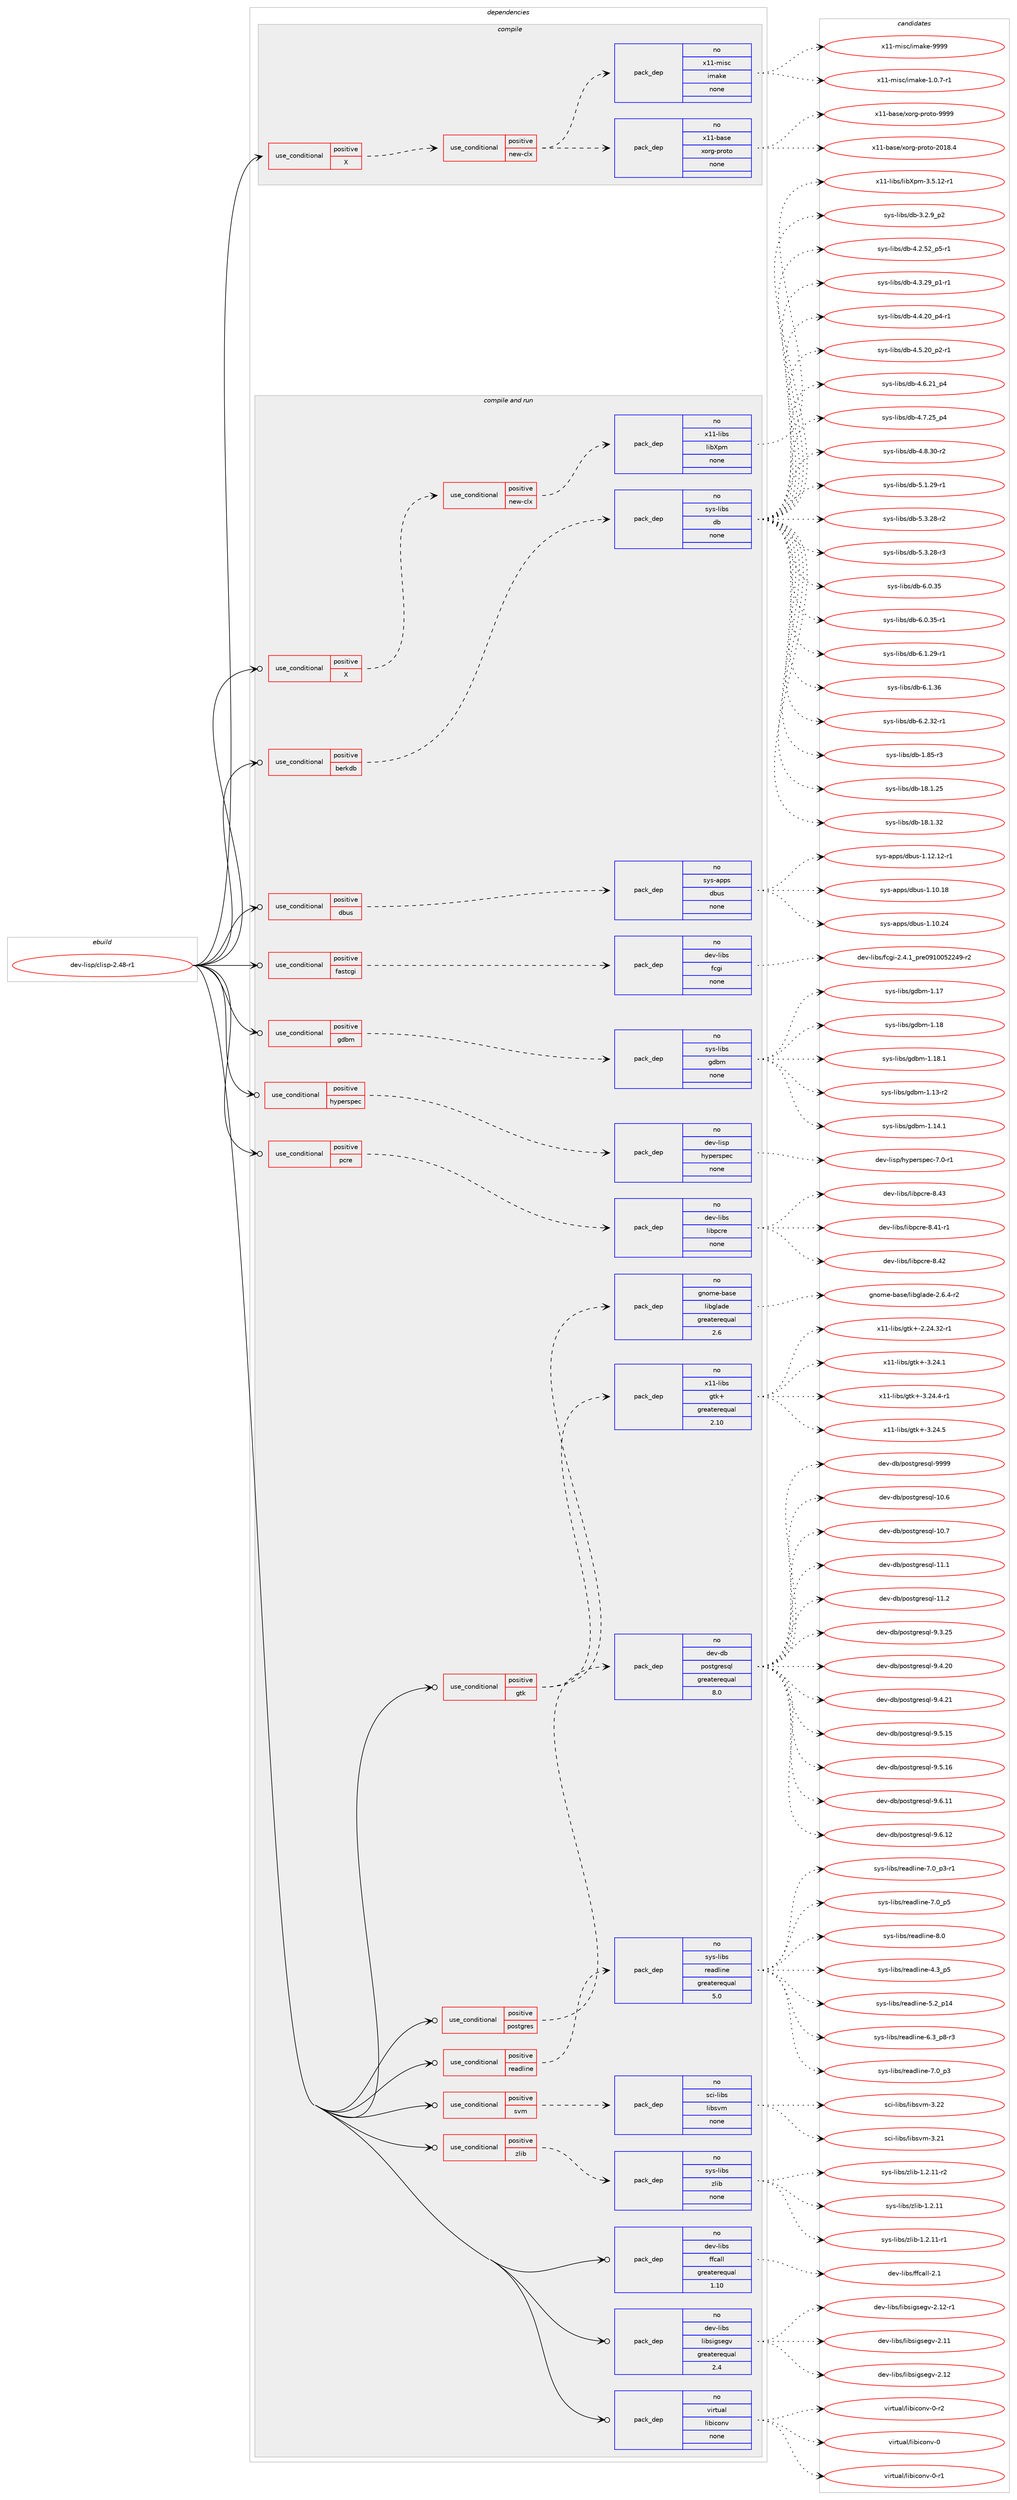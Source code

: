 digraph prolog {

# *************
# Graph options
# *************

newrank=true;
concentrate=true;
compound=true;
graph [rankdir=LR,fontname=Helvetica,fontsize=10,ranksep=1.5];#, ranksep=2.5, nodesep=0.2];
edge  [arrowhead=vee];
node  [fontname=Helvetica,fontsize=10];

# **********
# The ebuild
# **********

subgraph cluster_leftcol {
color=gray;
rank=same;
label=<<i>ebuild</i>>;
id [label="dev-lisp/clisp-2.48-r1", color=red, width=4, href="../dev-lisp/clisp-2.48-r1.svg"];
}

# ****************
# The dependencies
# ****************

subgraph cluster_midcol {
color=gray;
label=<<i>dependencies</i>>;
subgraph cluster_compile {
fillcolor="#eeeeee";
style=filled;
label=<<i>compile</i>>;
subgraph cond367263 {
dependency1373282 [label=<<TABLE BORDER="0" CELLBORDER="1" CELLSPACING="0" CELLPADDING="4"><TR><TD ROWSPAN="3" CELLPADDING="10">use_conditional</TD></TR><TR><TD>positive</TD></TR><TR><TD>X</TD></TR></TABLE>>, shape=none, color=red];
subgraph cond367264 {
dependency1373283 [label=<<TABLE BORDER="0" CELLBORDER="1" CELLSPACING="0" CELLPADDING="4"><TR><TD ROWSPAN="3" CELLPADDING="10">use_conditional</TD></TR><TR><TD>positive</TD></TR><TR><TD>new-clx</TD></TR></TABLE>>, shape=none, color=red];
subgraph pack983009 {
dependency1373284 [label=<<TABLE BORDER="0" CELLBORDER="1" CELLSPACING="0" CELLPADDING="4" WIDTH="220"><TR><TD ROWSPAN="6" CELLPADDING="30">pack_dep</TD></TR><TR><TD WIDTH="110">no</TD></TR><TR><TD>x11-base</TD></TR><TR><TD>xorg-proto</TD></TR><TR><TD>none</TD></TR><TR><TD></TD></TR></TABLE>>, shape=none, color=blue];
}
dependency1373283:e -> dependency1373284:w [weight=20,style="dashed",arrowhead="vee"];
subgraph pack983010 {
dependency1373285 [label=<<TABLE BORDER="0" CELLBORDER="1" CELLSPACING="0" CELLPADDING="4" WIDTH="220"><TR><TD ROWSPAN="6" CELLPADDING="30">pack_dep</TD></TR><TR><TD WIDTH="110">no</TD></TR><TR><TD>x11-misc</TD></TR><TR><TD>imake</TD></TR><TR><TD>none</TD></TR><TR><TD></TD></TR></TABLE>>, shape=none, color=blue];
}
dependency1373283:e -> dependency1373285:w [weight=20,style="dashed",arrowhead="vee"];
}
dependency1373282:e -> dependency1373283:w [weight=20,style="dashed",arrowhead="vee"];
}
id:e -> dependency1373282:w [weight=20,style="solid",arrowhead="vee"];
}
subgraph cluster_compileandrun {
fillcolor="#eeeeee";
style=filled;
label=<<i>compile and run</i>>;
subgraph cond367265 {
dependency1373286 [label=<<TABLE BORDER="0" CELLBORDER="1" CELLSPACING="0" CELLPADDING="4"><TR><TD ROWSPAN="3" CELLPADDING="10">use_conditional</TD></TR><TR><TD>positive</TD></TR><TR><TD>X</TD></TR></TABLE>>, shape=none, color=red];
subgraph cond367266 {
dependency1373287 [label=<<TABLE BORDER="0" CELLBORDER="1" CELLSPACING="0" CELLPADDING="4"><TR><TD ROWSPAN="3" CELLPADDING="10">use_conditional</TD></TR><TR><TD>positive</TD></TR><TR><TD>new-clx</TD></TR></TABLE>>, shape=none, color=red];
subgraph pack983011 {
dependency1373288 [label=<<TABLE BORDER="0" CELLBORDER="1" CELLSPACING="0" CELLPADDING="4" WIDTH="220"><TR><TD ROWSPAN="6" CELLPADDING="30">pack_dep</TD></TR><TR><TD WIDTH="110">no</TD></TR><TR><TD>x11-libs</TD></TR><TR><TD>libXpm</TD></TR><TR><TD>none</TD></TR><TR><TD></TD></TR></TABLE>>, shape=none, color=blue];
}
dependency1373287:e -> dependency1373288:w [weight=20,style="dashed",arrowhead="vee"];
}
dependency1373286:e -> dependency1373287:w [weight=20,style="dashed",arrowhead="vee"];
}
id:e -> dependency1373286:w [weight=20,style="solid",arrowhead="odotvee"];
subgraph cond367267 {
dependency1373289 [label=<<TABLE BORDER="0" CELLBORDER="1" CELLSPACING="0" CELLPADDING="4"><TR><TD ROWSPAN="3" CELLPADDING="10">use_conditional</TD></TR><TR><TD>positive</TD></TR><TR><TD>berkdb</TD></TR></TABLE>>, shape=none, color=red];
subgraph pack983012 {
dependency1373290 [label=<<TABLE BORDER="0" CELLBORDER="1" CELLSPACING="0" CELLPADDING="4" WIDTH="220"><TR><TD ROWSPAN="6" CELLPADDING="30">pack_dep</TD></TR><TR><TD WIDTH="110">no</TD></TR><TR><TD>sys-libs</TD></TR><TR><TD>db</TD></TR><TR><TD>none</TD></TR><TR><TD></TD></TR></TABLE>>, shape=none, color=blue];
}
dependency1373289:e -> dependency1373290:w [weight=20,style="dashed",arrowhead="vee"];
}
id:e -> dependency1373289:w [weight=20,style="solid",arrowhead="odotvee"];
subgraph cond367268 {
dependency1373291 [label=<<TABLE BORDER="0" CELLBORDER="1" CELLSPACING="0" CELLPADDING="4"><TR><TD ROWSPAN="3" CELLPADDING="10">use_conditional</TD></TR><TR><TD>positive</TD></TR><TR><TD>dbus</TD></TR></TABLE>>, shape=none, color=red];
subgraph pack983013 {
dependency1373292 [label=<<TABLE BORDER="0" CELLBORDER="1" CELLSPACING="0" CELLPADDING="4" WIDTH="220"><TR><TD ROWSPAN="6" CELLPADDING="30">pack_dep</TD></TR><TR><TD WIDTH="110">no</TD></TR><TR><TD>sys-apps</TD></TR><TR><TD>dbus</TD></TR><TR><TD>none</TD></TR><TR><TD></TD></TR></TABLE>>, shape=none, color=blue];
}
dependency1373291:e -> dependency1373292:w [weight=20,style="dashed",arrowhead="vee"];
}
id:e -> dependency1373291:w [weight=20,style="solid",arrowhead="odotvee"];
subgraph cond367269 {
dependency1373293 [label=<<TABLE BORDER="0" CELLBORDER="1" CELLSPACING="0" CELLPADDING="4"><TR><TD ROWSPAN="3" CELLPADDING="10">use_conditional</TD></TR><TR><TD>positive</TD></TR><TR><TD>fastcgi</TD></TR></TABLE>>, shape=none, color=red];
subgraph pack983014 {
dependency1373294 [label=<<TABLE BORDER="0" CELLBORDER="1" CELLSPACING="0" CELLPADDING="4" WIDTH="220"><TR><TD ROWSPAN="6" CELLPADDING="30">pack_dep</TD></TR><TR><TD WIDTH="110">no</TD></TR><TR><TD>dev-libs</TD></TR><TR><TD>fcgi</TD></TR><TR><TD>none</TD></TR><TR><TD></TD></TR></TABLE>>, shape=none, color=blue];
}
dependency1373293:e -> dependency1373294:w [weight=20,style="dashed",arrowhead="vee"];
}
id:e -> dependency1373293:w [weight=20,style="solid",arrowhead="odotvee"];
subgraph cond367270 {
dependency1373295 [label=<<TABLE BORDER="0" CELLBORDER="1" CELLSPACING="0" CELLPADDING="4"><TR><TD ROWSPAN="3" CELLPADDING="10">use_conditional</TD></TR><TR><TD>positive</TD></TR><TR><TD>gdbm</TD></TR></TABLE>>, shape=none, color=red];
subgraph pack983015 {
dependency1373296 [label=<<TABLE BORDER="0" CELLBORDER="1" CELLSPACING="0" CELLPADDING="4" WIDTH="220"><TR><TD ROWSPAN="6" CELLPADDING="30">pack_dep</TD></TR><TR><TD WIDTH="110">no</TD></TR><TR><TD>sys-libs</TD></TR><TR><TD>gdbm</TD></TR><TR><TD>none</TD></TR><TR><TD></TD></TR></TABLE>>, shape=none, color=blue];
}
dependency1373295:e -> dependency1373296:w [weight=20,style="dashed",arrowhead="vee"];
}
id:e -> dependency1373295:w [weight=20,style="solid",arrowhead="odotvee"];
subgraph cond367271 {
dependency1373297 [label=<<TABLE BORDER="0" CELLBORDER="1" CELLSPACING="0" CELLPADDING="4"><TR><TD ROWSPAN="3" CELLPADDING="10">use_conditional</TD></TR><TR><TD>positive</TD></TR><TR><TD>gtk</TD></TR></TABLE>>, shape=none, color=red];
subgraph pack983016 {
dependency1373298 [label=<<TABLE BORDER="0" CELLBORDER="1" CELLSPACING="0" CELLPADDING="4" WIDTH="220"><TR><TD ROWSPAN="6" CELLPADDING="30">pack_dep</TD></TR><TR><TD WIDTH="110">no</TD></TR><TR><TD>x11-libs</TD></TR><TR><TD>gtk+</TD></TR><TR><TD>greaterequal</TD></TR><TR><TD>2.10</TD></TR></TABLE>>, shape=none, color=blue];
}
dependency1373297:e -> dependency1373298:w [weight=20,style="dashed",arrowhead="vee"];
subgraph pack983017 {
dependency1373299 [label=<<TABLE BORDER="0" CELLBORDER="1" CELLSPACING="0" CELLPADDING="4" WIDTH="220"><TR><TD ROWSPAN="6" CELLPADDING="30">pack_dep</TD></TR><TR><TD WIDTH="110">no</TD></TR><TR><TD>gnome-base</TD></TR><TR><TD>libglade</TD></TR><TR><TD>greaterequal</TD></TR><TR><TD>2.6</TD></TR></TABLE>>, shape=none, color=blue];
}
dependency1373297:e -> dependency1373299:w [weight=20,style="dashed",arrowhead="vee"];
}
id:e -> dependency1373297:w [weight=20,style="solid",arrowhead="odotvee"];
subgraph cond367272 {
dependency1373300 [label=<<TABLE BORDER="0" CELLBORDER="1" CELLSPACING="0" CELLPADDING="4"><TR><TD ROWSPAN="3" CELLPADDING="10">use_conditional</TD></TR><TR><TD>positive</TD></TR><TR><TD>hyperspec</TD></TR></TABLE>>, shape=none, color=red];
subgraph pack983018 {
dependency1373301 [label=<<TABLE BORDER="0" CELLBORDER="1" CELLSPACING="0" CELLPADDING="4" WIDTH="220"><TR><TD ROWSPAN="6" CELLPADDING="30">pack_dep</TD></TR><TR><TD WIDTH="110">no</TD></TR><TR><TD>dev-lisp</TD></TR><TR><TD>hyperspec</TD></TR><TR><TD>none</TD></TR><TR><TD></TD></TR></TABLE>>, shape=none, color=blue];
}
dependency1373300:e -> dependency1373301:w [weight=20,style="dashed",arrowhead="vee"];
}
id:e -> dependency1373300:w [weight=20,style="solid",arrowhead="odotvee"];
subgraph cond367273 {
dependency1373302 [label=<<TABLE BORDER="0" CELLBORDER="1" CELLSPACING="0" CELLPADDING="4"><TR><TD ROWSPAN="3" CELLPADDING="10">use_conditional</TD></TR><TR><TD>positive</TD></TR><TR><TD>pcre</TD></TR></TABLE>>, shape=none, color=red];
subgraph pack983019 {
dependency1373303 [label=<<TABLE BORDER="0" CELLBORDER="1" CELLSPACING="0" CELLPADDING="4" WIDTH="220"><TR><TD ROWSPAN="6" CELLPADDING="30">pack_dep</TD></TR><TR><TD WIDTH="110">no</TD></TR><TR><TD>dev-libs</TD></TR><TR><TD>libpcre</TD></TR><TR><TD>none</TD></TR><TR><TD></TD></TR></TABLE>>, shape=none, color=blue];
}
dependency1373302:e -> dependency1373303:w [weight=20,style="dashed",arrowhead="vee"];
}
id:e -> dependency1373302:w [weight=20,style="solid",arrowhead="odotvee"];
subgraph cond367274 {
dependency1373304 [label=<<TABLE BORDER="0" CELLBORDER="1" CELLSPACING="0" CELLPADDING="4"><TR><TD ROWSPAN="3" CELLPADDING="10">use_conditional</TD></TR><TR><TD>positive</TD></TR><TR><TD>postgres</TD></TR></TABLE>>, shape=none, color=red];
subgraph pack983020 {
dependency1373305 [label=<<TABLE BORDER="0" CELLBORDER="1" CELLSPACING="0" CELLPADDING="4" WIDTH="220"><TR><TD ROWSPAN="6" CELLPADDING="30">pack_dep</TD></TR><TR><TD WIDTH="110">no</TD></TR><TR><TD>dev-db</TD></TR><TR><TD>postgresql</TD></TR><TR><TD>greaterequal</TD></TR><TR><TD>8.0</TD></TR></TABLE>>, shape=none, color=blue];
}
dependency1373304:e -> dependency1373305:w [weight=20,style="dashed",arrowhead="vee"];
}
id:e -> dependency1373304:w [weight=20,style="solid",arrowhead="odotvee"];
subgraph cond367275 {
dependency1373306 [label=<<TABLE BORDER="0" CELLBORDER="1" CELLSPACING="0" CELLPADDING="4"><TR><TD ROWSPAN="3" CELLPADDING="10">use_conditional</TD></TR><TR><TD>positive</TD></TR><TR><TD>readline</TD></TR></TABLE>>, shape=none, color=red];
subgraph pack983021 {
dependency1373307 [label=<<TABLE BORDER="0" CELLBORDER="1" CELLSPACING="0" CELLPADDING="4" WIDTH="220"><TR><TD ROWSPAN="6" CELLPADDING="30">pack_dep</TD></TR><TR><TD WIDTH="110">no</TD></TR><TR><TD>sys-libs</TD></TR><TR><TD>readline</TD></TR><TR><TD>greaterequal</TD></TR><TR><TD>5.0</TD></TR></TABLE>>, shape=none, color=blue];
}
dependency1373306:e -> dependency1373307:w [weight=20,style="dashed",arrowhead="vee"];
}
id:e -> dependency1373306:w [weight=20,style="solid",arrowhead="odotvee"];
subgraph cond367276 {
dependency1373308 [label=<<TABLE BORDER="0" CELLBORDER="1" CELLSPACING="0" CELLPADDING="4"><TR><TD ROWSPAN="3" CELLPADDING="10">use_conditional</TD></TR><TR><TD>positive</TD></TR><TR><TD>svm</TD></TR></TABLE>>, shape=none, color=red];
subgraph pack983022 {
dependency1373309 [label=<<TABLE BORDER="0" CELLBORDER="1" CELLSPACING="0" CELLPADDING="4" WIDTH="220"><TR><TD ROWSPAN="6" CELLPADDING="30">pack_dep</TD></TR><TR><TD WIDTH="110">no</TD></TR><TR><TD>sci-libs</TD></TR><TR><TD>libsvm</TD></TR><TR><TD>none</TD></TR><TR><TD></TD></TR></TABLE>>, shape=none, color=blue];
}
dependency1373308:e -> dependency1373309:w [weight=20,style="dashed",arrowhead="vee"];
}
id:e -> dependency1373308:w [weight=20,style="solid",arrowhead="odotvee"];
subgraph cond367277 {
dependency1373310 [label=<<TABLE BORDER="0" CELLBORDER="1" CELLSPACING="0" CELLPADDING="4"><TR><TD ROWSPAN="3" CELLPADDING="10">use_conditional</TD></TR><TR><TD>positive</TD></TR><TR><TD>zlib</TD></TR></TABLE>>, shape=none, color=red];
subgraph pack983023 {
dependency1373311 [label=<<TABLE BORDER="0" CELLBORDER="1" CELLSPACING="0" CELLPADDING="4" WIDTH="220"><TR><TD ROWSPAN="6" CELLPADDING="30">pack_dep</TD></TR><TR><TD WIDTH="110">no</TD></TR><TR><TD>sys-libs</TD></TR><TR><TD>zlib</TD></TR><TR><TD>none</TD></TR><TR><TD></TD></TR></TABLE>>, shape=none, color=blue];
}
dependency1373310:e -> dependency1373311:w [weight=20,style="dashed",arrowhead="vee"];
}
id:e -> dependency1373310:w [weight=20,style="solid",arrowhead="odotvee"];
subgraph pack983024 {
dependency1373312 [label=<<TABLE BORDER="0" CELLBORDER="1" CELLSPACING="0" CELLPADDING="4" WIDTH="220"><TR><TD ROWSPAN="6" CELLPADDING="30">pack_dep</TD></TR><TR><TD WIDTH="110">no</TD></TR><TR><TD>dev-libs</TD></TR><TR><TD>ffcall</TD></TR><TR><TD>greaterequal</TD></TR><TR><TD>1.10</TD></TR></TABLE>>, shape=none, color=blue];
}
id:e -> dependency1373312:w [weight=20,style="solid",arrowhead="odotvee"];
subgraph pack983025 {
dependency1373313 [label=<<TABLE BORDER="0" CELLBORDER="1" CELLSPACING="0" CELLPADDING="4" WIDTH="220"><TR><TD ROWSPAN="6" CELLPADDING="30">pack_dep</TD></TR><TR><TD WIDTH="110">no</TD></TR><TR><TD>dev-libs</TD></TR><TR><TD>libsigsegv</TD></TR><TR><TD>greaterequal</TD></TR><TR><TD>2.4</TD></TR></TABLE>>, shape=none, color=blue];
}
id:e -> dependency1373313:w [weight=20,style="solid",arrowhead="odotvee"];
subgraph pack983026 {
dependency1373314 [label=<<TABLE BORDER="0" CELLBORDER="1" CELLSPACING="0" CELLPADDING="4" WIDTH="220"><TR><TD ROWSPAN="6" CELLPADDING="30">pack_dep</TD></TR><TR><TD WIDTH="110">no</TD></TR><TR><TD>virtual</TD></TR><TR><TD>libiconv</TD></TR><TR><TD>none</TD></TR><TR><TD></TD></TR></TABLE>>, shape=none, color=blue];
}
id:e -> dependency1373314:w [weight=20,style="solid",arrowhead="odotvee"];
}
subgraph cluster_run {
fillcolor="#eeeeee";
style=filled;
label=<<i>run</i>>;
}
}

# **************
# The candidates
# **************

subgraph cluster_choices {
rank=same;
color=gray;
label=<<i>candidates</i>>;

subgraph choice983009 {
color=black;
nodesep=1;
choice1204949459897115101471201111141034511211411111611145504849564652 [label="x11-base/xorg-proto-2018.4", color=red, width=4,href="../x11-base/xorg-proto-2018.4.svg"];
choice120494945989711510147120111114103451121141111161114557575757 [label="x11-base/xorg-proto-9999", color=red, width=4,href="../x11-base/xorg-proto-9999.svg"];
dependency1373284:e -> choice1204949459897115101471201111141034511211411111611145504849564652:w [style=dotted,weight="100"];
dependency1373284:e -> choice120494945989711510147120111114103451121141111161114557575757:w [style=dotted,weight="100"];
}
subgraph choice983010 {
color=black;
nodesep=1;
choice1204949451091051159947105109971071014549464846554511449 [label="x11-misc/imake-1.0.7-r1", color=red, width=4,href="../x11-misc/imake-1.0.7-r1.svg"];
choice1204949451091051159947105109971071014557575757 [label="x11-misc/imake-9999", color=red, width=4,href="../x11-misc/imake-9999.svg"];
dependency1373285:e -> choice1204949451091051159947105109971071014549464846554511449:w [style=dotted,weight="100"];
dependency1373285:e -> choice1204949451091051159947105109971071014557575757:w [style=dotted,weight="100"];
}
subgraph choice983011 {
color=black;
nodesep=1;
choice12049494510810598115471081059888112109455146534649504511449 [label="x11-libs/libXpm-3.5.12-r1", color=red, width=4,href="../x11-libs/libXpm-3.5.12-r1.svg"];
dependency1373288:e -> choice12049494510810598115471081059888112109455146534649504511449:w [style=dotted,weight="100"];
}
subgraph choice983012 {
color=black;
nodesep=1;
choice1151211154510810598115471009845494656534511451 [label="sys-libs/db-1.85-r3", color=red, width=4,href="../sys-libs/db-1.85-r3.svg"];
choice115121115451081059811547100984549564649465053 [label="sys-libs/db-18.1.25", color=red, width=4,href="../sys-libs/db-18.1.25.svg"];
choice115121115451081059811547100984549564649465150 [label="sys-libs/db-18.1.32", color=red, width=4,href="../sys-libs/db-18.1.32.svg"];
choice115121115451081059811547100984551465046579511250 [label="sys-libs/db-3.2.9_p2", color=red, width=4,href="../sys-libs/db-3.2.9_p2.svg"];
choice115121115451081059811547100984552465046535095112534511449 [label="sys-libs/db-4.2.52_p5-r1", color=red, width=4,href="../sys-libs/db-4.2.52_p5-r1.svg"];
choice115121115451081059811547100984552465146505795112494511449 [label="sys-libs/db-4.3.29_p1-r1", color=red, width=4,href="../sys-libs/db-4.3.29_p1-r1.svg"];
choice115121115451081059811547100984552465246504895112524511449 [label="sys-libs/db-4.4.20_p4-r1", color=red, width=4,href="../sys-libs/db-4.4.20_p4-r1.svg"];
choice115121115451081059811547100984552465346504895112504511449 [label="sys-libs/db-4.5.20_p2-r1", color=red, width=4,href="../sys-libs/db-4.5.20_p2-r1.svg"];
choice11512111545108105981154710098455246544650499511252 [label="sys-libs/db-4.6.21_p4", color=red, width=4,href="../sys-libs/db-4.6.21_p4.svg"];
choice11512111545108105981154710098455246554650539511252 [label="sys-libs/db-4.7.25_p4", color=red, width=4,href="../sys-libs/db-4.7.25_p4.svg"];
choice11512111545108105981154710098455246564651484511450 [label="sys-libs/db-4.8.30-r2", color=red, width=4,href="../sys-libs/db-4.8.30-r2.svg"];
choice11512111545108105981154710098455346494650574511449 [label="sys-libs/db-5.1.29-r1", color=red, width=4,href="../sys-libs/db-5.1.29-r1.svg"];
choice11512111545108105981154710098455346514650564511450 [label="sys-libs/db-5.3.28-r2", color=red, width=4,href="../sys-libs/db-5.3.28-r2.svg"];
choice11512111545108105981154710098455346514650564511451 [label="sys-libs/db-5.3.28-r3", color=red, width=4,href="../sys-libs/db-5.3.28-r3.svg"];
choice1151211154510810598115471009845544648465153 [label="sys-libs/db-6.0.35", color=red, width=4,href="../sys-libs/db-6.0.35.svg"];
choice11512111545108105981154710098455446484651534511449 [label="sys-libs/db-6.0.35-r1", color=red, width=4,href="../sys-libs/db-6.0.35-r1.svg"];
choice11512111545108105981154710098455446494650574511449 [label="sys-libs/db-6.1.29-r1", color=red, width=4,href="../sys-libs/db-6.1.29-r1.svg"];
choice1151211154510810598115471009845544649465154 [label="sys-libs/db-6.1.36", color=red, width=4,href="../sys-libs/db-6.1.36.svg"];
choice11512111545108105981154710098455446504651504511449 [label="sys-libs/db-6.2.32-r1", color=red, width=4,href="../sys-libs/db-6.2.32-r1.svg"];
dependency1373290:e -> choice1151211154510810598115471009845494656534511451:w [style=dotted,weight="100"];
dependency1373290:e -> choice115121115451081059811547100984549564649465053:w [style=dotted,weight="100"];
dependency1373290:e -> choice115121115451081059811547100984549564649465150:w [style=dotted,weight="100"];
dependency1373290:e -> choice115121115451081059811547100984551465046579511250:w [style=dotted,weight="100"];
dependency1373290:e -> choice115121115451081059811547100984552465046535095112534511449:w [style=dotted,weight="100"];
dependency1373290:e -> choice115121115451081059811547100984552465146505795112494511449:w [style=dotted,weight="100"];
dependency1373290:e -> choice115121115451081059811547100984552465246504895112524511449:w [style=dotted,weight="100"];
dependency1373290:e -> choice115121115451081059811547100984552465346504895112504511449:w [style=dotted,weight="100"];
dependency1373290:e -> choice11512111545108105981154710098455246544650499511252:w [style=dotted,weight="100"];
dependency1373290:e -> choice11512111545108105981154710098455246554650539511252:w [style=dotted,weight="100"];
dependency1373290:e -> choice11512111545108105981154710098455246564651484511450:w [style=dotted,weight="100"];
dependency1373290:e -> choice11512111545108105981154710098455346494650574511449:w [style=dotted,weight="100"];
dependency1373290:e -> choice11512111545108105981154710098455346514650564511450:w [style=dotted,weight="100"];
dependency1373290:e -> choice11512111545108105981154710098455346514650564511451:w [style=dotted,weight="100"];
dependency1373290:e -> choice1151211154510810598115471009845544648465153:w [style=dotted,weight="100"];
dependency1373290:e -> choice11512111545108105981154710098455446484651534511449:w [style=dotted,weight="100"];
dependency1373290:e -> choice11512111545108105981154710098455446494650574511449:w [style=dotted,weight="100"];
dependency1373290:e -> choice1151211154510810598115471009845544649465154:w [style=dotted,weight="100"];
dependency1373290:e -> choice11512111545108105981154710098455446504651504511449:w [style=dotted,weight="100"];
}
subgraph choice983013 {
color=black;
nodesep=1;
choice115121115459711211211547100981171154549464948464956 [label="sys-apps/dbus-1.10.18", color=red, width=4,href="../sys-apps/dbus-1.10.18.svg"];
choice115121115459711211211547100981171154549464948465052 [label="sys-apps/dbus-1.10.24", color=red, width=4,href="../sys-apps/dbus-1.10.24.svg"];
choice1151211154597112112115471009811711545494649504649504511449 [label="sys-apps/dbus-1.12.12-r1", color=red, width=4,href="../sys-apps/dbus-1.12.12-r1.svg"];
dependency1373292:e -> choice115121115459711211211547100981171154549464948464956:w [style=dotted,weight="100"];
dependency1373292:e -> choice115121115459711211211547100981171154549464948465052:w [style=dotted,weight="100"];
dependency1373292:e -> choice1151211154597112112115471009811711545494649504649504511449:w [style=dotted,weight="100"];
}
subgraph choice983014 {
color=black;
nodesep=1;
choice1001011184510810598115471029910310545504652464995112114101485749484853505052574511450 [label="dev-libs/fcgi-2.4.1_pre0910052249-r2", color=red, width=4,href="../dev-libs/fcgi-2.4.1_pre0910052249-r2.svg"];
dependency1373294:e -> choice1001011184510810598115471029910310545504652464995112114101485749484853505052574511450:w [style=dotted,weight="100"];
}
subgraph choice983015 {
color=black;
nodesep=1;
choice1151211154510810598115471031009810945494649514511450 [label="sys-libs/gdbm-1.13-r2", color=red, width=4,href="../sys-libs/gdbm-1.13-r2.svg"];
choice1151211154510810598115471031009810945494649524649 [label="sys-libs/gdbm-1.14.1", color=red, width=4,href="../sys-libs/gdbm-1.14.1.svg"];
choice115121115451081059811547103100981094549464955 [label="sys-libs/gdbm-1.17", color=red, width=4,href="../sys-libs/gdbm-1.17.svg"];
choice115121115451081059811547103100981094549464956 [label="sys-libs/gdbm-1.18", color=red, width=4,href="../sys-libs/gdbm-1.18.svg"];
choice1151211154510810598115471031009810945494649564649 [label="sys-libs/gdbm-1.18.1", color=red, width=4,href="../sys-libs/gdbm-1.18.1.svg"];
dependency1373296:e -> choice1151211154510810598115471031009810945494649514511450:w [style=dotted,weight="100"];
dependency1373296:e -> choice1151211154510810598115471031009810945494649524649:w [style=dotted,weight="100"];
dependency1373296:e -> choice115121115451081059811547103100981094549464955:w [style=dotted,weight="100"];
dependency1373296:e -> choice115121115451081059811547103100981094549464956:w [style=dotted,weight="100"];
dependency1373296:e -> choice1151211154510810598115471031009810945494649564649:w [style=dotted,weight="100"];
}
subgraph choice983016 {
color=black;
nodesep=1;
choice12049494510810598115471031161074345504650524651504511449 [label="x11-libs/gtk+-2.24.32-r1", color=red, width=4,href="../x11-libs/gtk+-2.24.32-r1.svg"];
choice12049494510810598115471031161074345514650524649 [label="x11-libs/gtk+-3.24.1", color=red, width=4,href="../x11-libs/gtk+-3.24.1.svg"];
choice120494945108105981154710311610743455146505246524511449 [label="x11-libs/gtk+-3.24.4-r1", color=red, width=4,href="../x11-libs/gtk+-3.24.4-r1.svg"];
choice12049494510810598115471031161074345514650524653 [label="x11-libs/gtk+-3.24.5", color=red, width=4,href="../x11-libs/gtk+-3.24.5.svg"];
dependency1373298:e -> choice12049494510810598115471031161074345504650524651504511449:w [style=dotted,weight="100"];
dependency1373298:e -> choice12049494510810598115471031161074345514650524649:w [style=dotted,weight="100"];
dependency1373298:e -> choice120494945108105981154710311610743455146505246524511449:w [style=dotted,weight="100"];
dependency1373298:e -> choice12049494510810598115471031161074345514650524653:w [style=dotted,weight="100"];
}
subgraph choice983017 {
color=black;
nodesep=1;
choice1031101111091014598971151014710810598103108971001014550465446524511450 [label="gnome-base/libglade-2.6.4-r2", color=red, width=4,href="../gnome-base/libglade-2.6.4-r2.svg"];
dependency1373299:e -> choice1031101111091014598971151014710810598103108971001014550465446524511450:w [style=dotted,weight="100"];
}
subgraph choice983018 {
color=black;
nodesep=1;
choice100101118451081051151124710412111210111411511210199455546484511449 [label="dev-lisp/hyperspec-7.0-r1", color=red, width=4,href="../dev-lisp/hyperspec-7.0-r1.svg"];
dependency1373301:e -> choice100101118451081051151124710412111210111411511210199455546484511449:w [style=dotted,weight="100"];
}
subgraph choice983019 {
color=black;
nodesep=1;
choice100101118451081059811547108105981129911410145564652494511449 [label="dev-libs/libpcre-8.41-r1", color=red, width=4,href="../dev-libs/libpcre-8.41-r1.svg"];
choice10010111845108105981154710810598112991141014556465250 [label="dev-libs/libpcre-8.42", color=red, width=4,href="../dev-libs/libpcre-8.42.svg"];
choice10010111845108105981154710810598112991141014556465251 [label="dev-libs/libpcre-8.43", color=red, width=4,href="../dev-libs/libpcre-8.43.svg"];
dependency1373303:e -> choice100101118451081059811547108105981129911410145564652494511449:w [style=dotted,weight="100"];
dependency1373303:e -> choice10010111845108105981154710810598112991141014556465250:w [style=dotted,weight="100"];
dependency1373303:e -> choice10010111845108105981154710810598112991141014556465251:w [style=dotted,weight="100"];
}
subgraph choice983020 {
color=black;
nodesep=1;
choice1001011184510098471121111151161031141011151131084549484654 [label="dev-db/postgresql-10.6", color=red, width=4,href="../dev-db/postgresql-10.6.svg"];
choice1001011184510098471121111151161031141011151131084549484655 [label="dev-db/postgresql-10.7", color=red, width=4,href="../dev-db/postgresql-10.7.svg"];
choice1001011184510098471121111151161031141011151131084549494649 [label="dev-db/postgresql-11.1", color=red, width=4,href="../dev-db/postgresql-11.1.svg"];
choice1001011184510098471121111151161031141011151131084549494650 [label="dev-db/postgresql-11.2", color=red, width=4,href="../dev-db/postgresql-11.2.svg"];
choice10010111845100984711211111511610311410111511310845574651465053 [label="dev-db/postgresql-9.3.25", color=red, width=4,href="../dev-db/postgresql-9.3.25.svg"];
choice10010111845100984711211111511610311410111511310845574652465048 [label="dev-db/postgresql-9.4.20", color=red, width=4,href="../dev-db/postgresql-9.4.20.svg"];
choice10010111845100984711211111511610311410111511310845574652465049 [label="dev-db/postgresql-9.4.21", color=red, width=4,href="../dev-db/postgresql-9.4.21.svg"];
choice10010111845100984711211111511610311410111511310845574653464953 [label="dev-db/postgresql-9.5.15", color=red, width=4,href="../dev-db/postgresql-9.5.15.svg"];
choice10010111845100984711211111511610311410111511310845574653464954 [label="dev-db/postgresql-9.5.16", color=red, width=4,href="../dev-db/postgresql-9.5.16.svg"];
choice10010111845100984711211111511610311410111511310845574654464949 [label="dev-db/postgresql-9.6.11", color=red, width=4,href="../dev-db/postgresql-9.6.11.svg"];
choice10010111845100984711211111511610311410111511310845574654464950 [label="dev-db/postgresql-9.6.12", color=red, width=4,href="../dev-db/postgresql-9.6.12.svg"];
choice1001011184510098471121111151161031141011151131084557575757 [label="dev-db/postgresql-9999", color=red, width=4,href="../dev-db/postgresql-9999.svg"];
dependency1373305:e -> choice1001011184510098471121111151161031141011151131084549484654:w [style=dotted,weight="100"];
dependency1373305:e -> choice1001011184510098471121111151161031141011151131084549484655:w [style=dotted,weight="100"];
dependency1373305:e -> choice1001011184510098471121111151161031141011151131084549494649:w [style=dotted,weight="100"];
dependency1373305:e -> choice1001011184510098471121111151161031141011151131084549494650:w [style=dotted,weight="100"];
dependency1373305:e -> choice10010111845100984711211111511610311410111511310845574651465053:w [style=dotted,weight="100"];
dependency1373305:e -> choice10010111845100984711211111511610311410111511310845574652465048:w [style=dotted,weight="100"];
dependency1373305:e -> choice10010111845100984711211111511610311410111511310845574652465049:w [style=dotted,weight="100"];
dependency1373305:e -> choice10010111845100984711211111511610311410111511310845574653464953:w [style=dotted,weight="100"];
dependency1373305:e -> choice10010111845100984711211111511610311410111511310845574653464954:w [style=dotted,weight="100"];
dependency1373305:e -> choice10010111845100984711211111511610311410111511310845574654464949:w [style=dotted,weight="100"];
dependency1373305:e -> choice10010111845100984711211111511610311410111511310845574654464950:w [style=dotted,weight="100"];
dependency1373305:e -> choice1001011184510098471121111151161031141011151131084557575757:w [style=dotted,weight="100"];
}
subgraph choice983021 {
color=black;
nodesep=1;
choice11512111545108105981154711410197100108105110101455246519511253 [label="sys-libs/readline-4.3_p5", color=red, width=4,href="../sys-libs/readline-4.3_p5.svg"];
choice1151211154510810598115471141019710010810511010145534650951124952 [label="sys-libs/readline-5.2_p14", color=red, width=4,href="../sys-libs/readline-5.2_p14.svg"];
choice115121115451081059811547114101971001081051101014554465195112564511451 [label="sys-libs/readline-6.3_p8-r3", color=red, width=4,href="../sys-libs/readline-6.3_p8-r3.svg"];
choice11512111545108105981154711410197100108105110101455546489511251 [label="sys-libs/readline-7.0_p3", color=red, width=4,href="../sys-libs/readline-7.0_p3.svg"];
choice115121115451081059811547114101971001081051101014555464895112514511449 [label="sys-libs/readline-7.0_p3-r1", color=red, width=4,href="../sys-libs/readline-7.0_p3-r1.svg"];
choice11512111545108105981154711410197100108105110101455546489511253 [label="sys-libs/readline-7.0_p5", color=red, width=4,href="../sys-libs/readline-7.0_p5.svg"];
choice1151211154510810598115471141019710010810511010145564648 [label="sys-libs/readline-8.0", color=red, width=4,href="../sys-libs/readline-8.0.svg"];
dependency1373307:e -> choice11512111545108105981154711410197100108105110101455246519511253:w [style=dotted,weight="100"];
dependency1373307:e -> choice1151211154510810598115471141019710010810511010145534650951124952:w [style=dotted,weight="100"];
dependency1373307:e -> choice115121115451081059811547114101971001081051101014554465195112564511451:w [style=dotted,weight="100"];
dependency1373307:e -> choice11512111545108105981154711410197100108105110101455546489511251:w [style=dotted,weight="100"];
dependency1373307:e -> choice115121115451081059811547114101971001081051101014555464895112514511449:w [style=dotted,weight="100"];
dependency1373307:e -> choice11512111545108105981154711410197100108105110101455546489511253:w [style=dotted,weight="100"];
dependency1373307:e -> choice1151211154510810598115471141019710010810511010145564648:w [style=dotted,weight="100"];
}
subgraph choice983022 {
color=black;
nodesep=1;
choice11599105451081059811547108105981151181094551465049 [label="sci-libs/libsvm-3.21", color=red, width=4,href="../sci-libs/libsvm-3.21.svg"];
choice11599105451081059811547108105981151181094551465050 [label="sci-libs/libsvm-3.22", color=red, width=4,href="../sci-libs/libsvm-3.22.svg"];
dependency1373309:e -> choice11599105451081059811547108105981151181094551465049:w [style=dotted,weight="100"];
dependency1373309:e -> choice11599105451081059811547108105981151181094551465050:w [style=dotted,weight="100"];
}
subgraph choice983023 {
color=black;
nodesep=1;
choice1151211154510810598115471221081059845494650464949 [label="sys-libs/zlib-1.2.11", color=red, width=4,href="../sys-libs/zlib-1.2.11.svg"];
choice11512111545108105981154712210810598454946504649494511449 [label="sys-libs/zlib-1.2.11-r1", color=red, width=4,href="../sys-libs/zlib-1.2.11-r1.svg"];
choice11512111545108105981154712210810598454946504649494511450 [label="sys-libs/zlib-1.2.11-r2", color=red, width=4,href="../sys-libs/zlib-1.2.11-r2.svg"];
dependency1373311:e -> choice1151211154510810598115471221081059845494650464949:w [style=dotted,weight="100"];
dependency1373311:e -> choice11512111545108105981154712210810598454946504649494511449:w [style=dotted,weight="100"];
dependency1373311:e -> choice11512111545108105981154712210810598454946504649494511450:w [style=dotted,weight="100"];
}
subgraph choice983024 {
color=black;
nodesep=1;
choice100101118451081059811547102102999710810845504649 [label="dev-libs/ffcall-2.1", color=red, width=4,href="../dev-libs/ffcall-2.1.svg"];
dependency1373312:e -> choice100101118451081059811547102102999710810845504649:w [style=dotted,weight="100"];
}
subgraph choice983025 {
color=black;
nodesep=1;
choice100101118451081059811547108105981151051031151011031184550464949 [label="dev-libs/libsigsegv-2.11", color=red, width=4,href="../dev-libs/libsigsegv-2.11.svg"];
choice100101118451081059811547108105981151051031151011031184550464950 [label="dev-libs/libsigsegv-2.12", color=red, width=4,href="../dev-libs/libsigsegv-2.12.svg"];
choice1001011184510810598115471081059811510510311510110311845504649504511449 [label="dev-libs/libsigsegv-2.12-r1", color=red, width=4,href="../dev-libs/libsigsegv-2.12-r1.svg"];
dependency1373313:e -> choice100101118451081059811547108105981151051031151011031184550464949:w [style=dotted,weight="100"];
dependency1373313:e -> choice100101118451081059811547108105981151051031151011031184550464950:w [style=dotted,weight="100"];
dependency1373313:e -> choice1001011184510810598115471081059811510510311510110311845504649504511449:w [style=dotted,weight="100"];
}
subgraph choice983026 {
color=black;
nodesep=1;
choice118105114116117971084710810598105991111101184548 [label="virtual/libiconv-0", color=red, width=4,href="../virtual/libiconv-0.svg"];
choice1181051141161179710847108105981059911111011845484511449 [label="virtual/libiconv-0-r1", color=red, width=4,href="../virtual/libiconv-0-r1.svg"];
choice1181051141161179710847108105981059911111011845484511450 [label="virtual/libiconv-0-r2", color=red, width=4,href="../virtual/libiconv-0-r2.svg"];
dependency1373314:e -> choice118105114116117971084710810598105991111101184548:w [style=dotted,weight="100"];
dependency1373314:e -> choice1181051141161179710847108105981059911111011845484511449:w [style=dotted,weight="100"];
dependency1373314:e -> choice1181051141161179710847108105981059911111011845484511450:w [style=dotted,weight="100"];
}
}

}
